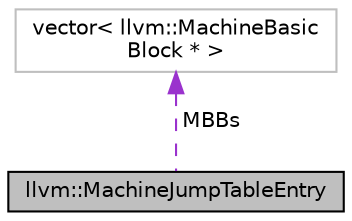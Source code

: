 digraph "llvm::MachineJumpTableEntry"
{
 // LATEX_PDF_SIZE
  bgcolor="transparent";
  edge [fontname="Helvetica",fontsize="10",labelfontname="Helvetica",labelfontsize="10"];
  node [fontname="Helvetica",fontsize="10",shape=record];
  Node1 [label="llvm::MachineJumpTableEntry",height=0.2,width=0.4,color="black", fillcolor="grey75", style="filled", fontcolor="black",tooltip="MachineJumpTableEntry - One jump table in the jump table info."];
  Node2 -> Node1 [dir="back",color="darkorchid3",fontsize="10",style="dashed",label=" MBBs" ,fontname="Helvetica"];
  Node2 [label="vector\< llvm::MachineBasic\lBlock * \>",height=0.2,width=0.4,color="grey75",tooltip=" "];
}
